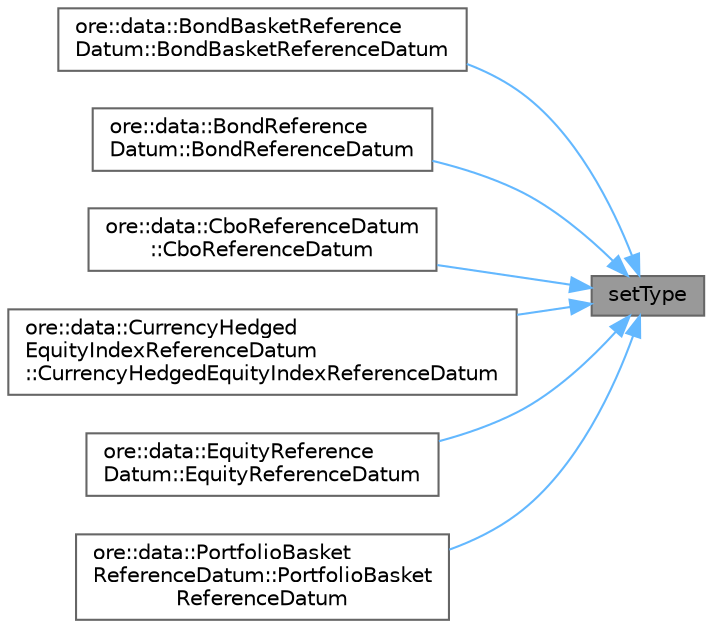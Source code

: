digraph "setType"
{
 // INTERACTIVE_SVG=YES
 // LATEX_PDF_SIZE
  bgcolor="transparent";
  edge [fontname=Helvetica,fontsize=10,labelfontname=Helvetica,labelfontsize=10];
  node [fontname=Helvetica,fontsize=10,shape=box,height=0.2,width=0.4];
  rankdir="RL";
  Node1 [label="setType",height=0.2,width=0.4,color="gray40", fillcolor="grey60", style="filled", fontcolor="black",tooltip="setters"];
  Node1 -> Node2 [dir="back",color="steelblue1",style="solid"];
  Node2 [label="ore::data::BondBasketReference\lDatum::BondBasketReferenceDatum",height=0.2,width=0.4,color="grey40", fillcolor="white", style="filled",URL="$classore_1_1data_1_1_bond_basket_reference_datum.html#a3431effe777cf5068d44fe8cda3303eb",tooltip=" "];
  Node1 -> Node3 [dir="back",color="steelblue1",style="solid"];
  Node3 [label="ore::data::BondReference\lDatum::BondReferenceDatum",height=0.2,width=0.4,color="grey40", fillcolor="white", style="filled",URL="$classore_1_1data_1_1_bond_reference_datum.html#ae12d136e50f49f5fdafd032a34b3f9a4",tooltip=" "];
  Node1 -> Node4 [dir="back",color="steelblue1",style="solid"];
  Node4 [label="ore::data::CboReferenceDatum\l::CboReferenceDatum",height=0.2,width=0.4,color="grey40", fillcolor="white", style="filled",URL="$classore_1_1data_1_1_cbo_reference_datum.html#aa6520de6317a1305ae1b9a63f4f9601e",tooltip=" "];
  Node1 -> Node5 [dir="back",color="steelblue1",style="solid"];
  Node5 [label="ore::data::CurrencyHedged\lEquityIndexReferenceDatum\l::CurrencyHedgedEquityIndexReferenceDatum",height=0.2,width=0.4,color="grey40", fillcolor="white", style="filled",URL="$classore_1_1data_1_1_currency_hedged_equity_index_reference_datum.html#aab7d5d5b431ba9d6bef9cdd88ad83234",tooltip=" "];
  Node1 -> Node6 [dir="back",color="steelblue1",style="solid"];
  Node6 [label="ore::data::EquityReference\lDatum::EquityReferenceDatum",height=0.2,width=0.4,color="grey40", fillcolor="white", style="filled",URL="$classore_1_1data_1_1_equity_reference_datum.html#a13206b37822bb1f60afecba63296e7bb",tooltip=" "];
  Node1 -> Node7 [dir="back",color="steelblue1",style="solid"];
  Node7 [label="ore::data::PortfolioBasket\lReferenceDatum::PortfolioBasket\lReferenceDatum",height=0.2,width=0.4,color="grey40", fillcolor="white", style="filled",URL="$classore_1_1data_1_1_portfolio_basket_reference_datum.html#ae53e19184233f4e6b14f8528c0f332b4",tooltip=" "];
}
